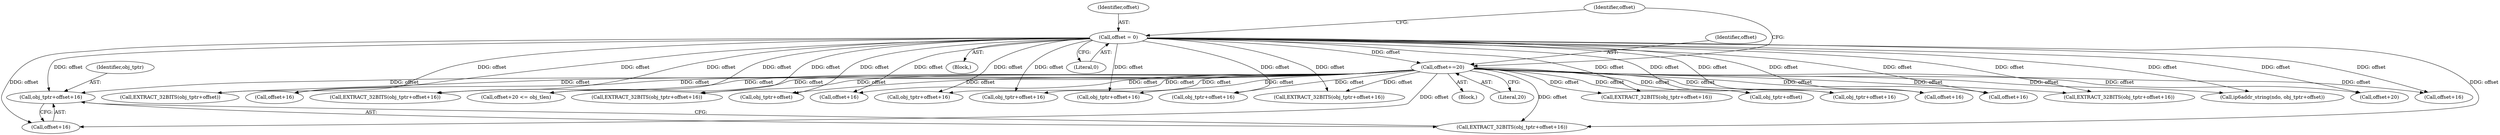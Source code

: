 digraph "0_tcpdump_a25211918f2e790c67d859d20ccf8dbb81da1598@pointer" {
"1001288" [label="(Call,obj_tptr+offset+16)"];
"1001358" [label="(Call,offset+=20)"];
"1001254" [label="(Call,offset = 0)"];
"1001288" [label="(Call,obj_tptr+offset+16)"];
"1001287" [label="(Call,EXTRACT_32BITS(obj_tptr+offset+16))"];
"1001360" [label="(Literal,20)"];
"1001275" [label="(Call,EXTRACT_32BITS(obj_tptr+offset))"];
"1001328" [label="(Call,offset+16)"];
"1001313" [label="(Call,EXTRACT_32BITS(obj_tptr+offset+16))"];
"1001258" [label="(Call,offset+20 <= obj_tlen)"];
"1001325" [label="(Call,EXTRACT_32BITS(obj_tptr+offset+16))"];
"1001289" [label="(Identifier,obj_tptr)"];
"1001276" [label="(Call,obj_tptr+offset)"];
"1001354" [label="(Call,offset+16)"];
"1001143" [label="(Block,)"];
"1001326" [label="(Call,obj_tptr+offset+16)"];
"1001344" [label="(Call,obj_tptr+offset+16)"];
"1001358" [label="(Call,offset+=20)"];
"1001256" [label="(Literal,0)"];
"1001352" [label="(Call,obj_tptr+offset+16)"];
"1001343" [label="(Call,EXTRACT_32BITS(obj_tptr+offset+16))"];
"1001290" [label="(Call,offset+16)"];
"1001297" [label="(Call,EXTRACT_32BITS(obj_tptr+offset+16))"];
"1001272" [label="(Call,obj_tptr+offset)"];
"1001260" [label="(Identifier,offset)"];
"1001263" [label="(Block,)"];
"1001359" [label="(Identifier,offset)"];
"1001298" [label="(Call,obj_tptr+offset+16)"];
"1001316" [label="(Call,offset+16)"];
"1001346" [label="(Call,offset+16)"];
"1001351" [label="(Call,EXTRACT_32BITS(obj_tptr+offset+16))"];
"1001270" [label="(Call,ip6addr_string(ndo, obj_tptr+offset))"];
"1001254" [label="(Call,offset = 0)"];
"1001259" [label="(Call,offset+20)"];
"1001300" [label="(Call,offset+16)"];
"1001314" [label="(Call,obj_tptr+offset+16)"];
"1001255" [label="(Identifier,offset)"];
"1001288" -> "1001287"  [label="AST: "];
"1001288" -> "1001290"  [label="CFG: "];
"1001289" -> "1001288"  [label="AST: "];
"1001290" -> "1001288"  [label="AST: "];
"1001287" -> "1001288"  [label="CFG: "];
"1001358" -> "1001288"  [label="DDG: offset"];
"1001254" -> "1001288"  [label="DDG: offset"];
"1001358" -> "1001263"  [label="AST: "];
"1001358" -> "1001360"  [label="CFG: "];
"1001359" -> "1001358"  [label="AST: "];
"1001360" -> "1001358"  [label="AST: "];
"1001260" -> "1001358"  [label="CFG: "];
"1001358" -> "1001258"  [label="DDG: offset"];
"1001358" -> "1001259"  [label="DDG: offset"];
"1001358" -> "1001270"  [label="DDG: offset"];
"1001358" -> "1001272"  [label="DDG: offset"];
"1001358" -> "1001275"  [label="DDG: offset"];
"1001358" -> "1001276"  [label="DDG: offset"];
"1001358" -> "1001287"  [label="DDG: offset"];
"1001358" -> "1001290"  [label="DDG: offset"];
"1001358" -> "1001297"  [label="DDG: offset"];
"1001358" -> "1001298"  [label="DDG: offset"];
"1001358" -> "1001300"  [label="DDG: offset"];
"1001358" -> "1001313"  [label="DDG: offset"];
"1001358" -> "1001314"  [label="DDG: offset"];
"1001358" -> "1001316"  [label="DDG: offset"];
"1001358" -> "1001325"  [label="DDG: offset"];
"1001358" -> "1001326"  [label="DDG: offset"];
"1001358" -> "1001328"  [label="DDG: offset"];
"1001358" -> "1001343"  [label="DDG: offset"];
"1001358" -> "1001344"  [label="DDG: offset"];
"1001358" -> "1001346"  [label="DDG: offset"];
"1001358" -> "1001351"  [label="DDG: offset"];
"1001358" -> "1001352"  [label="DDG: offset"];
"1001358" -> "1001354"  [label="DDG: offset"];
"1001254" -> "1001358"  [label="DDG: offset"];
"1001254" -> "1001143"  [label="AST: "];
"1001254" -> "1001256"  [label="CFG: "];
"1001255" -> "1001254"  [label="AST: "];
"1001256" -> "1001254"  [label="AST: "];
"1001260" -> "1001254"  [label="CFG: "];
"1001254" -> "1001258"  [label="DDG: offset"];
"1001254" -> "1001259"  [label="DDG: offset"];
"1001254" -> "1001270"  [label="DDG: offset"];
"1001254" -> "1001272"  [label="DDG: offset"];
"1001254" -> "1001275"  [label="DDG: offset"];
"1001254" -> "1001276"  [label="DDG: offset"];
"1001254" -> "1001287"  [label="DDG: offset"];
"1001254" -> "1001290"  [label="DDG: offset"];
"1001254" -> "1001297"  [label="DDG: offset"];
"1001254" -> "1001298"  [label="DDG: offset"];
"1001254" -> "1001300"  [label="DDG: offset"];
"1001254" -> "1001313"  [label="DDG: offset"];
"1001254" -> "1001314"  [label="DDG: offset"];
"1001254" -> "1001316"  [label="DDG: offset"];
"1001254" -> "1001325"  [label="DDG: offset"];
"1001254" -> "1001326"  [label="DDG: offset"];
"1001254" -> "1001328"  [label="DDG: offset"];
"1001254" -> "1001343"  [label="DDG: offset"];
"1001254" -> "1001344"  [label="DDG: offset"];
"1001254" -> "1001346"  [label="DDG: offset"];
"1001254" -> "1001351"  [label="DDG: offset"];
"1001254" -> "1001352"  [label="DDG: offset"];
"1001254" -> "1001354"  [label="DDG: offset"];
}
